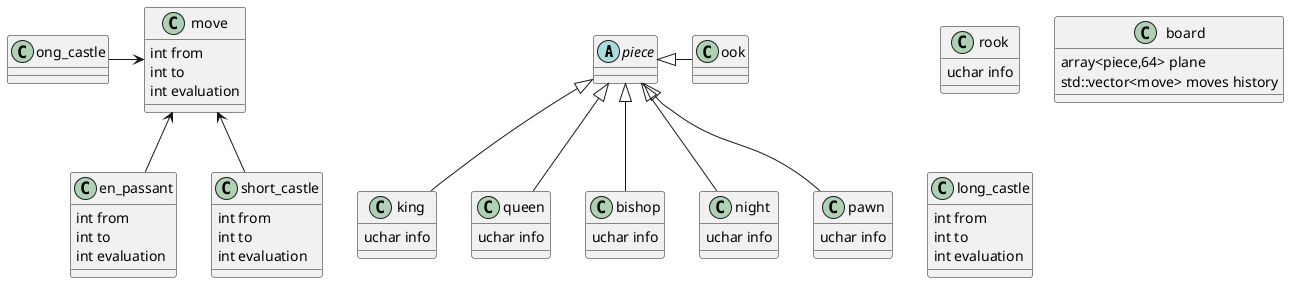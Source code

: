 @startuml
'https://plantuml.com/class-diagram

abstract class piece

class king{
uchar info
}
class queen{
uchar info
}
class bishop{
uchar info
}
class rook{
uchar info
}
class night{
uchar info
}
class pawn{
uchar info
}


piece<|--king

piece<|--bishop

piece<|--night

piece<|--rook

piece<|--pawn

piece<|--queen




class board {
array<piece,64> plane
std::vector<move> moves history
}

class move{
int from
int to
int evaluation
}
class en_passant{
int from
int to
int evaluation

}
class short_castle{
int from
int to
int evaluation
}
class long_castle{
int from
int to
int evaluation
}

move<--en_passant
move<--short_castle
move<--long_castle


@enduml